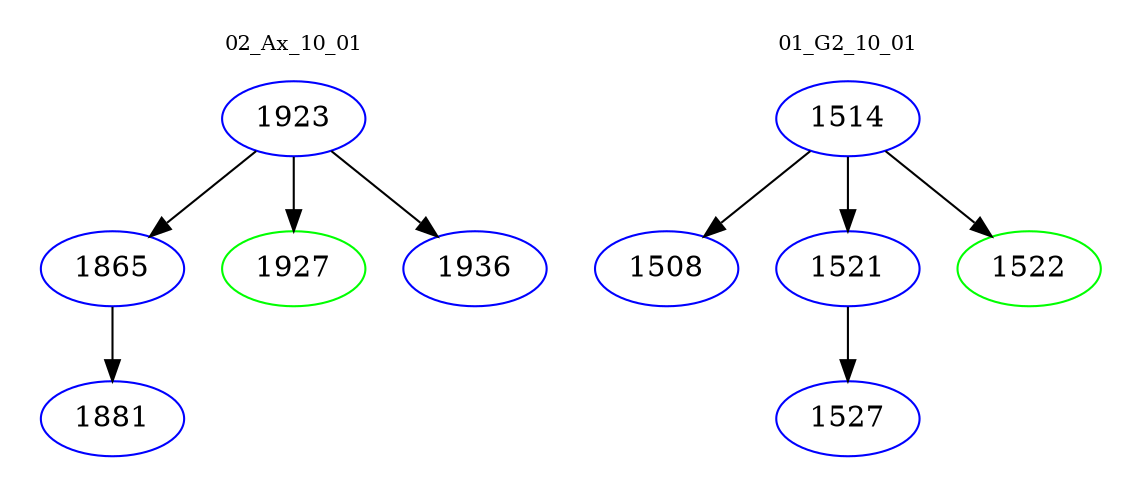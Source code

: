 digraph{
subgraph cluster_0 {
color = white
label = "02_Ax_10_01";
fontsize=10;
T0_1923 [label="1923", color="blue"]
T0_1923 -> T0_1865 [color="black"]
T0_1865 [label="1865", color="blue"]
T0_1865 -> T0_1881 [color="black"]
T0_1881 [label="1881", color="blue"]
T0_1923 -> T0_1927 [color="black"]
T0_1927 [label="1927", color="green"]
T0_1923 -> T0_1936 [color="black"]
T0_1936 [label="1936", color="blue"]
}
subgraph cluster_1 {
color = white
label = "01_G2_10_01";
fontsize=10;
T1_1514 [label="1514", color="blue"]
T1_1514 -> T1_1508 [color="black"]
T1_1508 [label="1508", color="blue"]
T1_1514 -> T1_1521 [color="black"]
T1_1521 [label="1521", color="blue"]
T1_1521 -> T1_1527 [color="black"]
T1_1527 [label="1527", color="blue"]
T1_1514 -> T1_1522 [color="black"]
T1_1522 [label="1522", color="green"]
}
}
